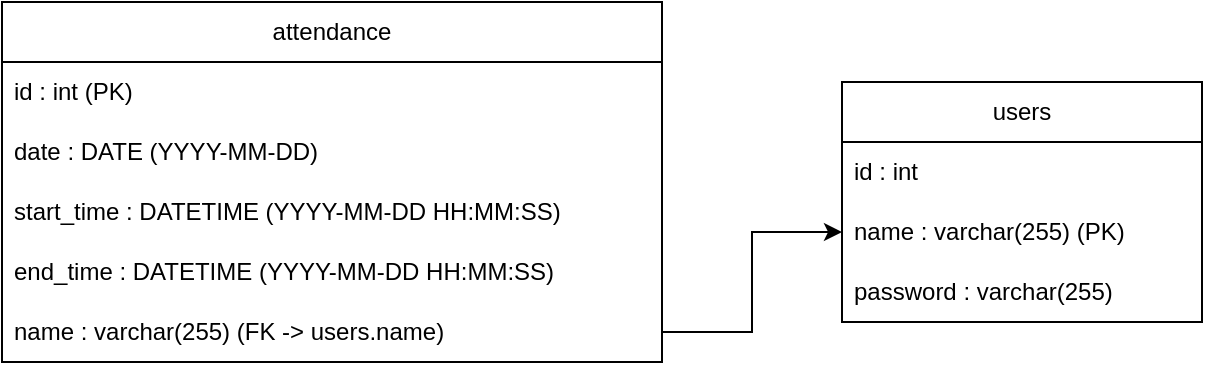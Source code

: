 <mxfile>
    <diagram name="페이지-1" id="gY5HyVa-CNfmWgfS4DdI">
        <mxGraphModel dx="738" dy="196" grid="1" gridSize="10" guides="1" tooltips="1" connect="1" arrows="1" fold="1" page="1" pageScale="1" pageWidth="827" pageHeight="1169" math="0" shadow="0">
            <root>
                <mxCell id="0"/>
                <mxCell id="1" parent="0"/>
                <mxCell id="XkEX_7gGqahOvs_EsGbd-1" value="users" style="swimlane;fontStyle=0;childLayout=stackLayout;horizontal=1;startSize=30;horizontalStack=0;resizeParent=1;resizeParentMax=0;resizeLast=0;collapsible=1;marginBottom=0;whiteSpace=wrap;html=1;" parent="1" vertex="1">
                    <mxGeometry x="460" y="550" width="180" height="120" as="geometry"/>
                </mxCell>
                <mxCell id="XkEX_7gGqahOvs_EsGbd-2" value="id : int&amp;nbsp;" style="text;strokeColor=none;fillColor=none;align=left;verticalAlign=middle;spacingLeft=4;spacingRight=4;overflow=hidden;points=[[0,0.5],[1,0.5]];portConstraint=eastwest;rotatable=0;whiteSpace=wrap;html=1;" parent="XkEX_7gGqahOvs_EsGbd-1" vertex="1">
                    <mxGeometry y="30" width="180" height="30" as="geometry"/>
                </mxCell>
                <mxCell id="XkEX_7gGqahOvs_EsGbd-3" value="name : varchar(255) (PK)" style="text;strokeColor=none;fillColor=none;align=left;verticalAlign=middle;spacingLeft=4;spacingRight=4;overflow=hidden;points=[[0,0.5],[1,0.5]];portConstraint=eastwest;rotatable=0;whiteSpace=wrap;html=1;" parent="XkEX_7gGqahOvs_EsGbd-1" vertex="1">
                    <mxGeometry y="60" width="180" height="30" as="geometry"/>
                </mxCell>
                <mxCell id="XkEX_7gGqahOvs_EsGbd-4" value="password : varchar(255)" style="text;strokeColor=none;fillColor=none;align=left;verticalAlign=middle;spacingLeft=4;spacingRight=4;overflow=hidden;points=[[0,0.5],[1,0.5]];portConstraint=eastwest;rotatable=0;whiteSpace=wrap;html=1;" parent="XkEX_7gGqahOvs_EsGbd-1" vertex="1">
                    <mxGeometry y="90" width="180" height="30" as="geometry"/>
                </mxCell>
                <mxCell id="XkEX_7gGqahOvs_EsGbd-5" value="attendance" style="swimlane;fontStyle=0;childLayout=stackLayout;horizontal=1;startSize=30;horizontalStack=0;resizeParent=1;resizeParentMax=0;resizeLast=0;collapsible=1;marginBottom=0;whiteSpace=wrap;html=1;" parent="1" vertex="1">
                    <mxGeometry x="40" y="510" width="330" height="180" as="geometry"/>
                </mxCell>
                <mxCell id="XkEX_7gGqahOvs_EsGbd-6" value="id : int (PK)" style="text;strokeColor=none;fillColor=none;align=left;verticalAlign=middle;spacingLeft=4;spacingRight=4;overflow=hidden;points=[[0,0.5],[1,0.5]];portConstraint=eastwest;rotatable=0;whiteSpace=wrap;html=1;" parent="XkEX_7gGqahOvs_EsGbd-5" vertex="1">
                    <mxGeometry y="30" width="330" height="30" as="geometry"/>
                </mxCell>
                <mxCell id="XkEX_7gGqahOvs_EsGbd-7" value="date : DATE (YYYY-MM-DD)&amp;nbsp;" style="text;strokeColor=none;fillColor=none;align=left;verticalAlign=middle;spacingLeft=4;spacingRight=4;overflow=hidden;points=[[0,0.5],[1,0.5]];portConstraint=eastwest;rotatable=0;whiteSpace=wrap;html=1;" parent="XkEX_7gGqahOvs_EsGbd-5" vertex="1">
                    <mxGeometry y="60" width="330" height="30" as="geometry"/>
                </mxCell>
                <mxCell id="XkEX_7gGqahOvs_EsGbd-10" value="start_time : DATETIME (YYYY-MM-DD HH:MM:SS)" style="text;strokeColor=none;fillColor=none;align=left;verticalAlign=middle;spacingLeft=4;spacingRight=4;overflow=hidden;points=[[0,0.5],[1,0.5]];portConstraint=eastwest;rotatable=0;whiteSpace=wrap;html=1;" parent="XkEX_7gGqahOvs_EsGbd-5" vertex="1">
                    <mxGeometry y="90" width="330" height="30" as="geometry"/>
                </mxCell>
                <mxCell id="XkEX_7gGqahOvs_EsGbd-11" value="end_time : DATETIME (YYYY-MM-DD HH:MM:SS)" style="text;strokeColor=none;fillColor=none;align=left;verticalAlign=middle;spacingLeft=4;spacingRight=4;overflow=hidden;points=[[0,0.5],[1,0.5]];portConstraint=eastwest;rotatable=0;whiteSpace=wrap;html=1;" parent="XkEX_7gGqahOvs_EsGbd-5" vertex="1">
                    <mxGeometry y="120" width="330" height="30" as="geometry"/>
                </mxCell>
                <mxCell id="XkEX_7gGqahOvs_EsGbd-8" value="name : varchar(255) (FK -&amp;gt; users.name)" style="text;strokeColor=none;fillColor=none;align=left;verticalAlign=middle;spacingLeft=4;spacingRight=4;overflow=hidden;points=[[0,0.5],[1,0.5]];portConstraint=eastwest;rotatable=0;whiteSpace=wrap;html=1;" parent="XkEX_7gGqahOvs_EsGbd-5" vertex="1">
                    <mxGeometry y="150" width="330" height="30" as="geometry"/>
                </mxCell>
                <mxCell id="XkEX_7gGqahOvs_EsGbd-12" style="edgeStyle=orthogonalEdgeStyle;rounded=0;orthogonalLoop=1;jettySize=auto;html=1;exitX=1;exitY=0.5;exitDx=0;exitDy=0;entryX=0;entryY=0.5;entryDx=0;entryDy=0;" parent="1" source="XkEX_7gGqahOvs_EsGbd-8" target="XkEX_7gGqahOvs_EsGbd-3" edge="1">
                    <mxGeometry relative="1" as="geometry"/>
                </mxCell>
            </root>
        </mxGraphModel>
    </diagram>
</mxfile>